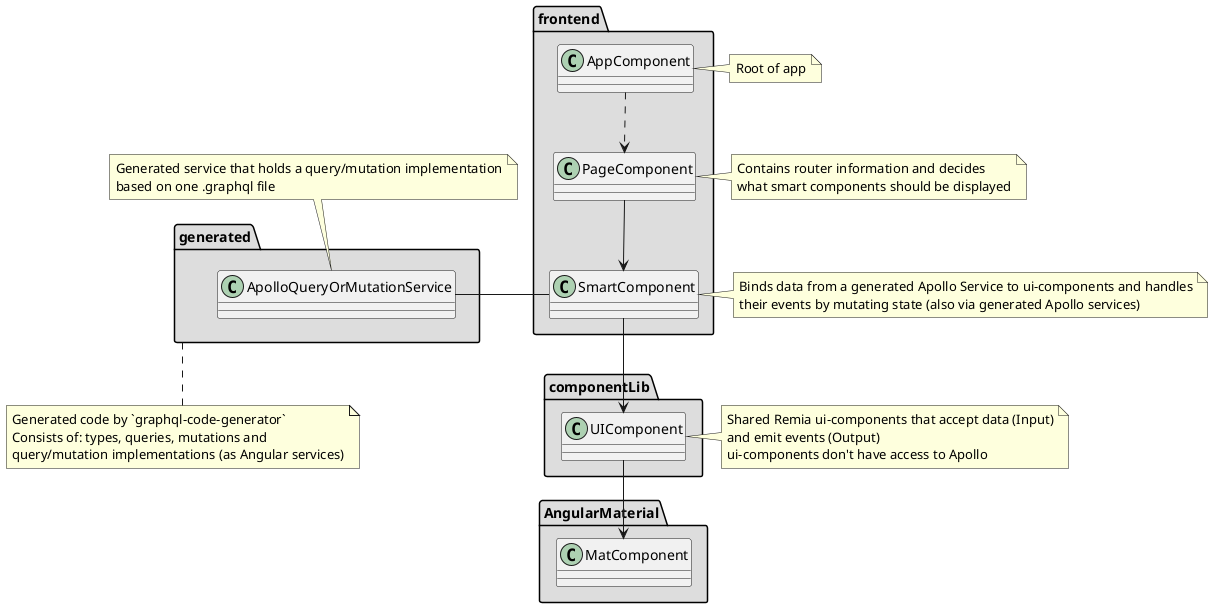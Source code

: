 @startuml

namespace frontend #DDDDDD {
  AppComponent .down.> PageComponent
  PageComponent -down-> SmartComponent
}

namespace generated #DDDDDD {
  ApolloQueryOrMutationService -right- frontend.SmartComponent
}

namespace componentLib #DDDDDD {
  frontend.SmartComponent -down-> UIComponent

}
namespace AngularMaterial #DDDDDD {
  componentLib.UIComponent -down-> MatComponent
}

note right of frontend.AppComponent: Root of app

note right of frontend.PageComponent
  Contains router information and decides
  what smart components should be displayed
end note

note right of frontend.SmartComponent
  Binds data from a generated Apollo Service to ui-components and handles
  their events by mutating state (also via generated Apollo services)
end note

note right of componentLib.UIComponent
  Shared Remia ui-components that accept data (Input)
  and emit events (Output)
  ui-components don't have access to Apollo
end note


note top of generated.ApolloQueryOrMutationService
  Generated service that holds a query/mutation implementation
  based on one .graphql file
end note

note "Generated code by `graphql-code-generator`\nConsists of: types, queries, mutations and\nquery/mutation implementations (as Angular services)" as N1
generated .. N1


@enduml
